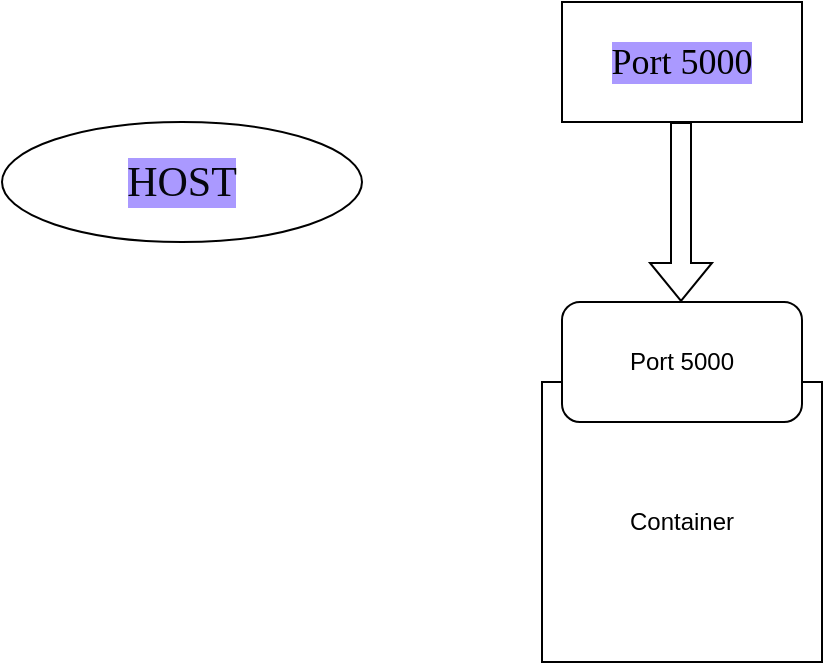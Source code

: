 <mxfile version="24.5.2" type="github">
  <diagram name="Page-1" id="EH6x0tKCX-zmMW8ma1cJ">
    <mxGraphModel dx="734" dy="473" grid="1" gridSize="10" guides="1" tooltips="1" connect="1" arrows="1" fold="1" page="1" pageScale="1" pageWidth="850" pageHeight="1100" math="0" shadow="0">
      <root>
        <mxCell id="0" />
        <mxCell id="1" parent="0" />
        <mxCell id="VJJz3OiyD2kPAV-unK85-1" value="HOST" style="ellipse;whiteSpace=wrap;html=1;fontFamily=Georgia;fontSize=21;labelBackgroundColor=#AA99FF;textShadow=0;labelBorderColor=none;fontColor=#05060e;" vertex="1" parent="1">
          <mxGeometry y="150" width="180" height="60" as="geometry" />
        </mxCell>
        <mxCell id="VJJz3OiyD2kPAV-unK85-2" value="Port 5000" style="rounded=0;whiteSpace=wrap;html=1;fontFamily=Georgia;fontSize=18;labelBorderColor=none;textShadow=0;labelBackgroundColor=#AA99FF;" vertex="1" parent="1">
          <mxGeometry x="280" y="90" width="120" height="60" as="geometry" />
        </mxCell>
        <mxCell id="VJJz3OiyD2kPAV-unK85-3" value="" style="shape=flexArrow;endArrow=classic;html=1;rounded=0;" edge="1" parent="1">
          <mxGeometry width="50" height="50" relative="1" as="geometry">
            <mxPoint x="339.5" y="150" as="sourcePoint" />
            <mxPoint x="339.5" y="240" as="targetPoint" />
          </mxGeometry>
        </mxCell>
        <mxCell id="VJJz3OiyD2kPAV-unK85-5" value="Container" style="whiteSpace=wrap;html=1;aspect=fixed;" vertex="1" parent="1">
          <mxGeometry x="270" y="280" width="140" height="140" as="geometry" />
        </mxCell>
        <mxCell id="VJJz3OiyD2kPAV-unK85-4" value="Port 5000" style="rounded=1;whiteSpace=wrap;html=1;" vertex="1" parent="1">
          <mxGeometry x="280" y="240" width="120" height="60" as="geometry" />
        </mxCell>
      </root>
    </mxGraphModel>
  </diagram>
</mxfile>
